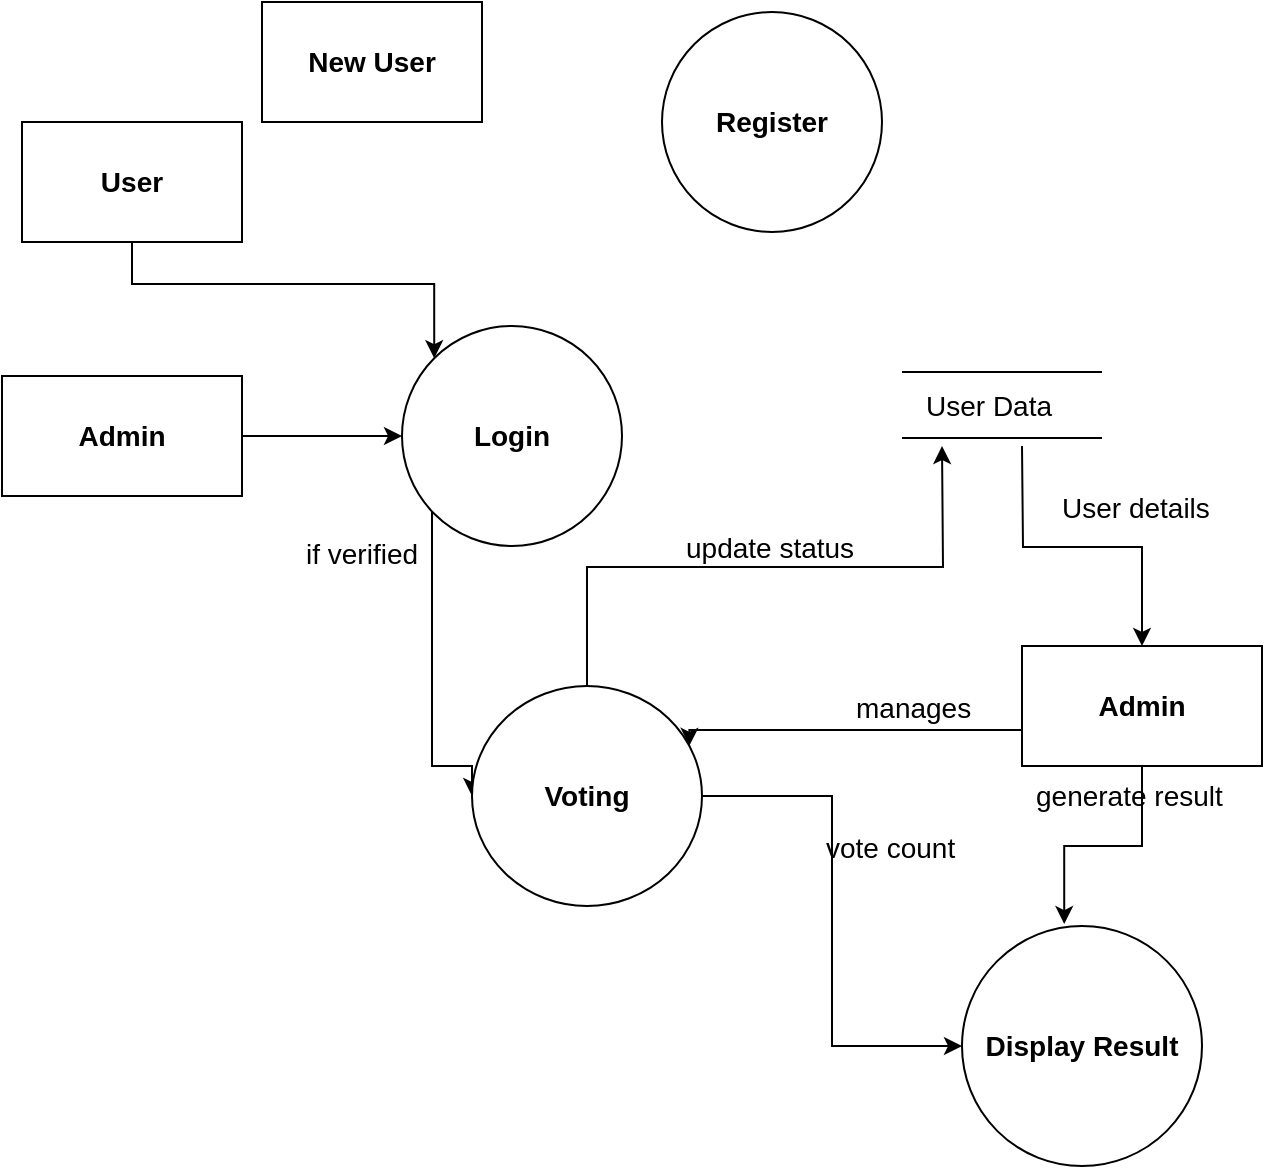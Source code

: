 <mxfile version="12.1.7" type="github" pages="2"><diagram id="kuHG2tUU0YZ-lEo10BKb" name="Page-1"><mxGraphModel dx="1943" dy="529" grid="1" gridSize="10" guides="1" tooltips="1" connect="1" arrows="1" fold="1" page="1" pageScale="1" pageWidth="827" pageHeight="1169" math="0" shadow="0"><root><mxCell id="0"/><mxCell id="1" parent="0"/><mxCell id="TZwJahg-0mh_K7rPESxD-1" style="edgeStyle=orthogonalEdgeStyle;rounded=0;orthogonalLoop=1;jettySize=auto;html=1;exitX=0.5;exitY=1;exitDx=0;exitDy=0;entryX=0;entryY=0;entryDx=0;entryDy=0;fontSize=14;" parent="1" source="TZwJahg-0mh_K7rPESxD-2" target="TZwJahg-0mh_K7rPESxD-7" edge="1"><mxGeometry relative="1" as="geometry"/></mxCell><mxCell id="TZwJahg-0mh_K7rPESxD-2" value="&lt;font size=&quot;1&quot;&gt;&lt;b style=&quot;font-size: 14px&quot;&gt;User&lt;/b&gt;&lt;/font&gt;" style="rounded=0;whiteSpace=wrap;html=1;" parent="1" vertex="1"><mxGeometry x="-140" y="68" width="110" height="60" as="geometry"/></mxCell><mxCell id="TZwJahg-0mh_K7rPESxD-3" style="edgeStyle=orthogonalEdgeStyle;rounded=0;orthogonalLoop=1;jettySize=auto;html=1;exitX=0;exitY=0.5;exitDx=0;exitDy=0;entryX=0.945;entryY=0.272;entryDx=0;entryDy=0;entryPerimeter=0;fontSize=14;" parent="1" source="TZwJahg-0mh_K7rPESxD-5" target="TZwJahg-0mh_K7rPESxD-12" edge="1"><mxGeometry relative="1" as="geometry"><Array as="points"><mxPoint x="360" y="372"/></Array></mxGeometry></mxCell><mxCell id="TZwJahg-0mh_K7rPESxD-4" style="edgeStyle=orthogonalEdgeStyle;rounded=0;orthogonalLoop=1;jettySize=auto;html=1;entryX=0.426;entryY=-0.008;entryDx=0;entryDy=0;entryPerimeter=0;fontSize=14;" parent="1" source="TZwJahg-0mh_K7rPESxD-5" target="TZwJahg-0mh_K7rPESxD-13" edge="1"><mxGeometry relative="1" as="geometry"/></mxCell><mxCell id="TZwJahg-0mh_K7rPESxD-5" value="&lt;font size=&quot;1&quot;&gt;&lt;b style=&quot;font-size: 14px&quot;&gt;Admin&lt;/b&gt;&lt;/font&gt;" style="rounded=0;whiteSpace=wrap;html=1;" parent="1" vertex="1"><mxGeometry x="360" y="330" width="120" height="60" as="geometry"/></mxCell><mxCell id="TZwJahg-0mh_K7rPESxD-6" style="edgeStyle=orthogonalEdgeStyle;rounded=0;orthogonalLoop=1;jettySize=auto;html=1;fontSize=14;entryX=0;entryY=0.5;entryDx=0;entryDy=0;" parent="1" source="TZwJahg-0mh_K7rPESxD-7" target="TZwJahg-0mh_K7rPESxD-12" edge="1"><mxGeometry relative="1" as="geometry"><Array as="points"><mxPoint x="65" y="390"/></Array></mxGeometry></mxCell><mxCell id="TZwJahg-0mh_K7rPESxD-7" value="Login" style="ellipse;whiteSpace=wrap;html=1;fontStyle=1;fontSize=14;" parent="1" vertex="1"><mxGeometry x="50" y="170" width="110" height="110" as="geometry"/></mxCell><mxCell id="TZwJahg-0mh_K7rPESxD-10" style="edgeStyle=orthogonalEdgeStyle;rounded=0;orthogonalLoop=1;jettySize=auto;html=1;fontSize=14;entryX=0;entryY=0.5;entryDx=0;entryDy=0;" parent="1" source="TZwJahg-0mh_K7rPESxD-12" target="TZwJahg-0mh_K7rPESxD-13" edge="1"><mxGeometry relative="1" as="geometry"><mxPoint x="145" y="520" as="targetPoint"/></mxGeometry></mxCell><mxCell id="TZwJahg-0mh_K7rPESxD-11" style="edgeStyle=orthogonalEdgeStyle;rounded=0;orthogonalLoop=1;jettySize=auto;html=1;exitX=0.5;exitY=0;exitDx=0;exitDy=0;fontSize=14;" parent="1" source="TZwJahg-0mh_K7rPESxD-12" edge="1"><mxGeometry relative="1" as="geometry"><mxPoint x="320" y="230" as="targetPoint"/></mxGeometry></mxCell><mxCell id="TZwJahg-0mh_K7rPESxD-12" value="Voting" style="ellipse;whiteSpace=wrap;html=1;fontStyle=1;fontSize=14;" parent="1" vertex="1"><mxGeometry x="85" y="350" width="115" height="110" as="geometry"/></mxCell><mxCell id="TZwJahg-0mh_K7rPESxD-13" value="Display Result" style="ellipse;whiteSpace=wrap;html=1;fontStyle=1;fontSize=14;" parent="1" vertex="1"><mxGeometry x="330" y="470" width="120" height="120" as="geometry"/></mxCell><mxCell id="TZwJahg-0mh_K7rPESxD-16" value="" style="shape=link;html=1;fontSize=14;width=33;" parent="1" edge="1"><mxGeometry width="50" height="50" relative="1" as="geometry"><mxPoint x="300" y="209.5" as="sourcePoint"/><mxPoint x="400" y="209.5" as="targetPoint"/></mxGeometry></mxCell><mxCell id="TZwJahg-0mh_K7rPESxD-18" style="edgeStyle=orthogonalEdgeStyle;rounded=0;orthogonalLoop=1;jettySize=auto;html=1;entryX=0.5;entryY=0;entryDx=0;entryDy=0;fontSize=14;" parent="1" target="TZwJahg-0mh_K7rPESxD-5" edge="1"><mxGeometry relative="1" as="geometry"><mxPoint x="360" y="230" as="sourcePoint"/></mxGeometry></mxCell><mxCell id="TZwJahg-0mh_K7rPESxD-20" value="User Data" style="text;html=1;resizable=0;points=[];autosize=1;align=left;verticalAlign=top;spacingTop=-4;fontSize=14;" parent="1" vertex="1"><mxGeometry x="310" y="199" width="80" height="20" as="geometry"/></mxCell><mxCell id="TZwJahg-0mh_K7rPESxD-21" value="vote count" style="text;html=1;resizable=0;points=[];autosize=1;align=left;verticalAlign=top;spacingTop=-4;fontSize=14;" parent="1" vertex="1"><mxGeometry x="260" y="420" width="80" height="20" as="geometry"/></mxCell><mxCell id="TZwJahg-0mh_K7rPESxD-22" value="if verified" style="text;html=1;resizable=0;points=[];autosize=1;align=left;verticalAlign=top;spacingTop=-4;fontSize=14;" parent="1" vertex="1"><mxGeometry y="273" width="70" height="20" as="geometry"/></mxCell><mxCell id="TZwJahg-0mh_K7rPESxD-23" value="manages" style="text;html=1;resizable=0;points=[];autosize=1;align=left;verticalAlign=top;spacingTop=-4;fontSize=14;" parent="1" vertex="1"><mxGeometry x="275" y="350" width="70" height="20" as="geometry"/></mxCell><mxCell id="TZwJahg-0mh_K7rPESxD-24" value="generate result" style="text;html=1;resizable=0;points=[];autosize=1;align=left;verticalAlign=top;spacingTop=-4;fontSize=14;" parent="1" vertex="1"><mxGeometry x="365" y="394" width="110" height="20" as="geometry"/></mxCell><mxCell id="TZwJahg-0mh_K7rPESxD-25" value="User details" style="text;html=1;resizable=0;points=[];autosize=1;align=left;verticalAlign=top;spacingTop=-4;fontSize=14;" parent="1" vertex="1"><mxGeometry x="378" y="250" width="90" height="20" as="geometry"/></mxCell><mxCell id="TZwJahg-0mh_K7rPESxD-26" value="update status" style="text;html=1;resizable=0;points=[];autosize=1;align=left;verticalAlign=top;spacingTop=-4;fontSize=14;" parent="1" vertex="1"><mxGeometry x="190" y="270" width="100" height="20" as="geometry"/></mxCell><mxCell id="TZwJahg-0mh_K7rPESxD-30" style="edgeStyle=orthogonalEdgeStyle;rounded=0;orthogonalLoop=1;jettySize=auto;html=1;entryX=0;entryY=0.5;entryDx=0;entryDy=0;" parent="1" source="TZwJahg-0mh_K7rPESxD-29" target="TZwJahg-0mh_K7rPESxD-7" edge="1"><mxGeometry relative="1" as="geometry"/></mxCell><mxCell id="TZwJahg-0mh_K7rPESxD-29" value="&lt;font size=&quot;1&quot;&gt;&lt;b style=&quot;font-size: 14px&quot;&gt;Admin&lt;/b&gt;&lt;/font&gt;" style="rounded=0;whiteSpace=wrap;html=1;" parent="1" vertex="1"><mxGeometry x="-150" y="195" width="120" height="60" as="geometry"/></mxCell><mxCell id="TZwJahg-0mh_K7rPESxD-32" value="&lt;font size=&quot;1&quot;&gt;&lt;b style=&quot;font-size: 14px&quot;&gt;New User&lt;/b&gt;&lt;/font&gt;" style="rounded=0;whiteSpace=wrap;html=1;" parent="1" vertex="1"><mxGeometry x="-20" y="8" width="110" height="60" as="geometry"/></mxCell><mxCell id="TZwJahg-0mh_K7rPESxD-33" value="Register" style="ellipse;whiteSpace=wrap;html=1;fontStyle=1;fontSize=14;" parent="1" vertex="1"><mxGeometry x="180" y="13" width="110" height="110" as="geometry"/></mxCell></root></mxGraphModel></diagram><diagram id="WwwAO_Op5Prr0BHmniYk" name="Page-2"><mxGraphModel dx="1116" dy="595" grid="1" gridSize="10" guides="1" tooltips="1" connect="1" arrows="1" fold="1" page="1" pageScale="1" pageWidth="827" pageHeight="1169" math="0" shadow="0"><root><mxCell id="fbGXkwnf5bA1gpODQvGY-0"/><mxCell id="fbGXkwnf5bA1gpODQvGY-1" parent="fbGXkwnf5bA1gpODQvGY-0"/></root></mxGraphModel></diagram></mxfile>